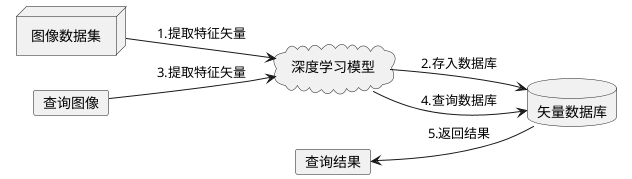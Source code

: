 @startuml

left to right direction

node 图像数据集 as dataset
cloud 深度学习模型 as model
database 矢量数据库 as database
card 查询图像 as img
card 查询结果 as res

dataset --> model: 1.提取特征矢量
model --> database: 2.存入数据库
img --> model: 3.提取特征矢量
model --> database: 4.查询数据库
res <-- database: 5.返回结果

@enduml